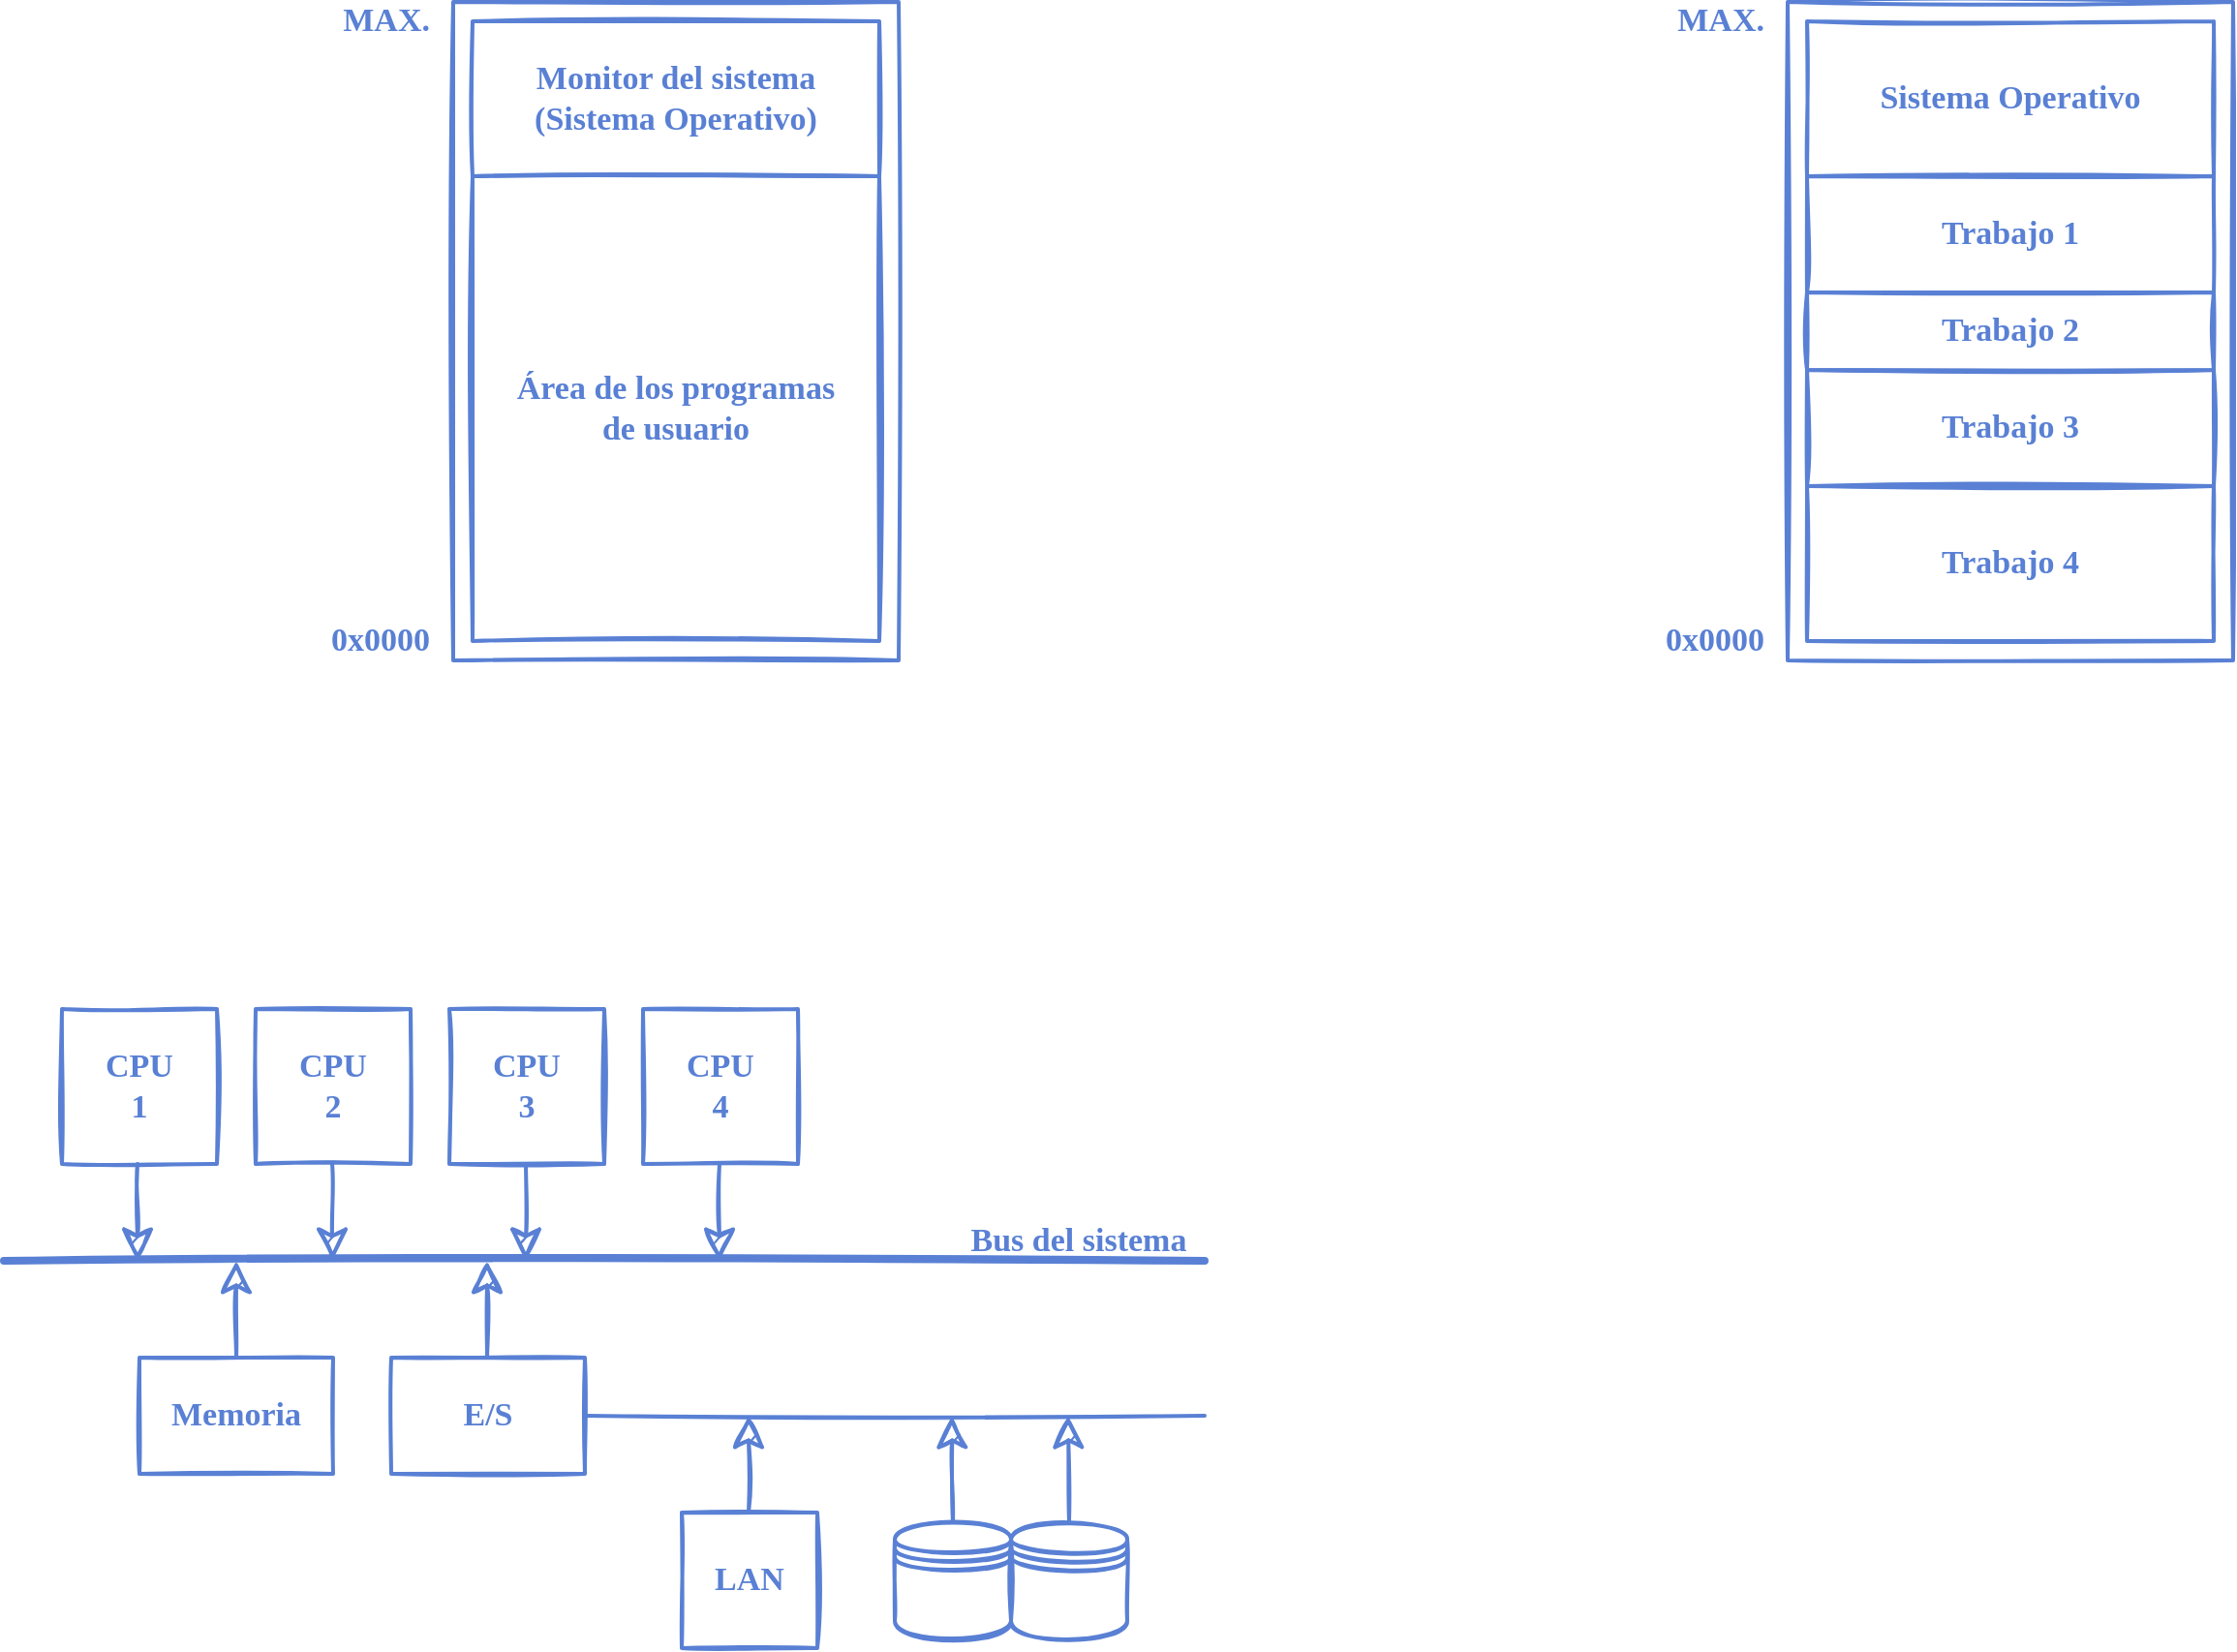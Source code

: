 <mxfile version="13.7.5" type="google"><diagram id="akEowiJKr_ScigKzrRVM" name="Page-1"><mxGraphModel dx="1422" dy="713" grid="1" gridSize="10" guides="1" tooltips="1" connect="1" arrows="1" fold="1" page="1" pageScale="1" pageWidth="689" pageHeight="517" math="0" shadow="0"><root><mxCell id="0"/><mxCell id="1" parent="0"/><mxCell id="x2d5_n1oX765ovMaB82s-8" value="" style="rounded=0;whiteSpace=wrap;html=1;shadow=0;sketch=1;strokeColor=#5980D4;strokeWidth=2;fillColor=none;fontFamily=Ink Free;fontSize=17;fontColor=#5980d4;spacing=20;" vertex="1" parent="1"><mxGeometry x="267" y="40" width="230" height="340" as="geometry"/></mxCell><mxCell id="x2d5_n1oX765ovMaB82s-9" value="" style="rounded=0;whiteSpace=wrap;html=1;shadow=0;sketch=1;strokeColor=#5980D4;strokeWidth=2;fillColor=none;fontFamily=Ink Free;fontSize=17;fontColor=#5980d4;spacing=20;" vertex="1" parent="1"><mxGeometry x="956" y="40" width="230" height="340" as="geometry"/></mxCell><mxCell id="x2d5_n1oX765ovMaB82s-4" value="&lt;b&gt;Monitor del sistema&lt;br&gt;(Sistema Operativo)&lt;/b&gt;" style="rounded=0;whiteSpace=wrap;html=1;shadow=0;sketch=1;strokeColor=#5980D4;strokeWidth=2;fillColor=none;fontFamily=Ink Free;fontSize=17;fontColor=#5980d4;spacing=20;" vertex="1" parent="1"><mxGeometry x="277" y="50" width="210" height="80" as="geometry"/></mxCell><mxCell id="x2d5_n1oX765ovMaB82s-5" value="&lt;b&gt;Área de los programas de usuario&lt;/b&gt;" style="rounded=0;whiteSpace=wrap;html=1;shadow=0;sketch=1;strokeColor=#5980D4;strokeWidth=2;fillColor=none;fontFamily=Ink Free;fontSize=17;fontColor=#5980d4;spacing=20;" vertex="1" parent="1"><mxGeometry x="277" y="130" width="210" height="240" as="geometry"/></mxCell><mxCell id="x2d5_n1oX765ovMaB82s-6" value="&lt;b&gt;Sistema Operativo&lt;/b&gt;" style="rounded=0;whiteSpace=wrap;html=1;shadow=0;sketch=1;strokeColor=#5980D4;strokeWidth=2;fillColor=none;fontFamily=Ink Free;fontSize=17;fontColor=#5980d4;spacing=20;" vertex="1" parent="1"><mxGeometry x="966" y="50" width="210" height="80" as="geometry"/></mxCell><mxCell id="x2d5_n1oX765ovMaB82s-7" value="&lt;b&gt;Trabajo 1&lt;/b&gt;" style="rounded=0;whiteSpace=wrap;html=1;shadow=0;sketch=1;strokeColor=#5980D4;strokeWidth=2;fillColor=none;fontFamily=Ink Free;fontSize=17;fontColor=#5980d4;spacing=20;" vertex="1" parent="1"><mxGeometry x="966" y="130" width="210" height="60" as="geometry"/></mxCell><mxCell id="x2d5_n1oX765ovMaB82s-10" value="&lt;b&gt;Trabajo 2&lt;br&gt;&lt;/b&gt;" style="rounded=0;whiteSpace=wrap;html=1;shadow=0;sketch=1;strokeColor=#5980D4;strokeWidth=2;fillColor=none;fontFamily=Ink Free;fontSize=17;fontColor=#5980d4;spacing=20;" vertex="1" parent="1"><mxGeometry x="966" y="190" width="210" height="40" as="geometry"/></mxCell><mxCell id="x2d5_n1oX765ovMaB82s-11" value="&lt;b&gt;Trabajo 3&lt;br&gt;&lt;/b&gt;" style="rounded=0;whiteSpace=wrap;html=1;shadow=0;sketch=1;strokeColor=#5980D4;strokeWidth=2;fillColor=none;fontFamily=Ink Free;fontSize=17;fontColor=#5980d4;spacing=20;" vertex="1" parent="1"><mxGeometry x="966" y="230" width="210" height="60" as="geometry"/></mxCell><mxCell id="x2d5_n1oX765ovMaB82s-12" value="&lt;b&gt;Trabajo 4&lt;br&gt;&lt;/b&gt;" style="rounded=0;whiteSpace=wrap;html=1;shadow=0;sketch=1;strokeColor=#5980D4;strokeWidth=2;fillColor=none;fontFamily=Ink Free;fontSize=17;fontColor=#5980d4;spacing=20;" vertex="1" parent="1"><mxGeometry x="966" y="290" width="210" height="80" as="geometry"/></mxCell><mxCell id="x2d5_n1oX765ovMaB82s-13" value="CPU 1" style="whiteSpace=wrap;html=1;aspect=fixed;rounded=0;shadow=0;sketch=1;strokeColor=#5980D4;strokeWidth=2;fillColor=none;fontFamily=Ink Free;fontSize=17;fontColor=#5980d4;spacing=20;fontStyle=1" vertex="1" parent="1"><mxGeometry x="65" y="560" width="80" height="80" as="geometry"/></mxCell><mxCell id="x2d5_n1oX765ovMaB82s-14" value="CPU 2" style="whiteSpace=wrap;html=1;aspect=fixed;rounded=0;shadow=0;sketch=1;strokeColor=#5980D4;strokeWidth=2;fillColor=none;fontFamily=Ink Free;fontSize=17;fontColor=#5980d4;spacing=20;fontStyle=1" vertex="1" parent="1"><mxGeometry x="165" y="560" width="80" height="80" as="geometry"/></mxCell><mxCell id="x2d5_n1oX765ovMaB82s-15" value="CPU 3" style="whiteSpace=wrap;html=1;aspect=fixed;rounded=0;shadow=0;sketch=1;strokeColor=#5980D4;strokeWidth=2;fillColor=none;fontFamily=Ink Free;fontSize=17;fontColor=#5980d4;spacing=20;fontStyle=1" vertex="1" parent="1"><mxGeometry x="265" y="560" width="80" height="80" as="geometry"/></mxCell><mxCell id="x2d5_n1oX765ovMaB82s-16" value="CPU 4" style="whiteSpace=wrap;html=1;aspect=fixed;rounded=0;shadow=0;sketch=1;strokeColor=#5980D4;strokeWidth=2;fillColor=none;fontFamily=Ink Free;fontSize=17;fontColor=#5980d4;spacing=20;fontStyle=1" vertex="1" parent="1"><mxGeometry x="365" y="560" width="80" height="80" as="geometry"/></mxCell><mxCell id="x2d5_n1oX765ovMaB82s-17" value="Memoria" style="rounded=0;whiteSpace=wrap;html=1;shadow=0;sketch=1;strokeColor=#5980D4;strokeWidth=2;fillColor=none;fontFamily=Ink Free;fontSize=17;fontColor=#5980d4;spacing=20;fontStyle=1" vertex="1" parent="1"><mxGeometry x="105" y="740" width="100" height="60" as="geometry"/></mxCell><mxCell id="x2d5_n1oX765ovMaB82s-18" value="E/S" style="rounded=0;whiteSpace=wrap;html=1;shadow=0;sketch=1;strokeColor=#5980D4;strokeWidth=2;fillColor=none;fontFamily=Ink Free;fontSize=17;fontColor=#5980d4;spacing=20;fontStyle=1" vertex="1" parent="1"><mxGeometry x="235" y="740" width="100" height="60" as="geometry"/></mxCell><mxCell id="x2d5_n1oX765ovMaB82s-19" value="" style="endArrow=none;html=1;fontFamily=Ink Free;fontSize=17;fontColor=#5980d4;strokeWidth=4;rounded=0;shadow=0;strokeColor=#5980D4;spacing=20;sketch=1;" edge="1" parent="1"><mxGeometry width="50" height="50" relative="1" as="geometry"><mxPoint x="35" y="690" as="sourcePoint"/><mxPoint x="655" y="690" as="targetPoint"/><Array as="points"/></mxGeometry></mxCell><mxCell id="x2d5_n1oX765ovMaB82s-23" value="Bus del sistema" style="text;html=1;strokeColor=none;fillColor=none;align=center;verticalAlign=middle;whiteSpace=wrap;rounded=0;shadow=0;sketch=1;fontFamily=Ink Free;fontSize=17;fontColor=#5980d4;fontStyle=1" vertex="1" parent="1"><mxGeometry x="525" y="670" width="130" height="20" as="geometry"/></mxCell><mxCell id="x2d5_n1oX765ovMaB82s-24" value="LAN" style="whiteSpace=wrap;html=1;aspect=fixed;rounded=0;shadow=0;sketch=1;strokeColor=#5980D4;strokeWidth=2;fillColor=none;fontFamily=Ink Free;fontSize=17;fontColor=#5980d4;spacing=20;fontStyle=1" vertex="1" parent="1"><mxGeometry x="385" y="820" width="70" height="70" as="geometry"/></mxCell><mxCell id="x2d5_n1oX765ovMaB82s-25" value="" style="endArrow=none;html=1;strokeWidth=2;fontFamily=Ink Free;fontSize=17;fontColor=#5980d4;spacing=20;rounded=0;shadow=0;strokeColor=#5980D4;sketch=1;exitX=1;exitY=0.5;exitDx=0;exitDy=0;" edge="1" parent="1" source="x2d5_n1oX765ovMaB82s-18"><mxGeometry width="50" height="50" relative="1" as="geometry"><mxPoint x="345" y="770" as="sourcePoint"/><mxPoint x="655" y="770" as="targetPoint"/></mxGeometry></mxCell><mxCell id="x2d5_n1oX765ovMaB82s-28" value="" style="shape=datastore;whiteSpace=wrap;html=1;rounded=0;shadow=0;sketch=1;strokeColor=#5980D4;strokeWidth=2;fontFamily=Ink Free;fontSize=17;fontColor=#5980d4;fillStyle=auto;fillColor=none;" vertex="1" parent="1"><mxGeometry x="555" y="825" width="60" height="60" as="geometry"/></mxCell><mxCell id="x2d5_n1oX765ovMaB82s-29" value="" style="shape=datastore;whiteSpace=wrap;html=1;rounded=0;shadow=0;sketch=1;strokeColor=#5980D4;strokeWidth=2;fillColor=none;fontFamily=Ink Free;fontSize=17;fontColor=#5980d4;" vertex="1" parent="1"><mxGeometry x="495" y="825" width="60" height="60" as="geometry"/></mxCell><mxCell id="x2d5_n1oX765ovMaB82s-33" value="" style="endArrow=classic;html=1;strokeWidth=2;fontFamily=Ink Free;fontSize=17;fontColor=#5980d4;strokeColor=#5980D4;sketch=1;endSize=12;rounded=0;endFill=1;startSize=12;" edge="1" parent="1"><mxGeometry width="50" height="50" relative="1" as="geometry"><mxPoint x="155" y="740" as="sourcePoint"/><mxPoint x="155" y="690" as="targetPoint"/></mxGeometry></mxCell><mxCell id="x2d5_n1oX765ovMaB82s-40" value="" style="endArrow=classic;html=1;strokeWidth=2;fontFamily=Ink Free;fontSize=17;fontColor=#5980d4;strokeColor=#5980D4;sketch=1;endSize=12;rounded=0;endFill=1;startSize=12;" edge="1" parent="1"><mxGeometry width="50" height="50" relative="1" as="geometry"><mxPoint x="284.5" y="740" as="sourcePoint"/><mxPoint x="284.5" y="690" as="targetPoint"/></mxGeometry></mxCell><mxCell id="x2d5_n1oX765ovMaB82s-42" value="" style="endArrow=classic;html=1;strokeWidth=2;fontFamily=Ink Free;fontSize=17;fontColor=#5980d4;strokeColor=#5980D4;sketch=1;endSize=12;rounded=0;endFill=1;startSize=12;" edge="1" parent="1"><mxGeometry width="50" height="50" relative="1" as="geometry"><mxPoint x="419.5" y="820" as="sourcePoint"/><mxPoint x="419.5" y="770" as="targetPoint"/></mxGeometry></mxCell><mxCell id="x2d5_n1oX765ovMaB82s-43" value="" style="endArrow=classic;html=1;strokeWidth=2;fontFamily=Ink Free;fontSize=17;fontColor=#5980d4;strokeColor=#5980D4;sketch=1;endSize=12;rounded=0;endFill=1;startSize=12;exitX=0.5;exitY=0;exitDx=0;exitDy=0;" edge="1" parent="1" source="x2d5_n1oX765ovMaB82s-29"><mxGeometry width="50" height="50" relative="1" as="geometry"><mxPoint x="525" y="820" as="sourcePoint"/><mxPoint x="524.5" y="770" as="targetPoint"/></mxGeometry></mxCell><mxCell id="x2d5_n1oX765ovMaB82s-44" value="" style="endArrow=classic;html=1;strokeWidth=2;fontFamily=Ink Free;fontSize=17;fontColor=#5980d4;strokeColor=#5980D4;sketch=1;endSize=12;rounded=0;endFill=1;startSize=12;exitX=0.5;exitY=0;exitDx=0;exitDy=0;" edge="1" parent="1"><mxGeometry width="50" height="50" relative="1" as="geometry"><mxPoint x="585" y="825" as="sourcePoint"/><mxPoint x="584.5" y="770" as="targetPoint"/></mxGeometry></mxCell><mxCell id="x2d5_n1oX765ovMaB82s-45" value="" style="endArrow=classic;html=1;strokeWidth=2;fontFamily=Ink Free;fontSize=17;fontColor=#5980d4;strokeColor=#5980D4;sketch=1;endSize=12;rounded=0;endFill=1;startSize=12;" edge="1" parent="1"><mxGeometry width="50" height="50" relative="1" as="geometry"><mxPoint x="104" y="640" as="sourcePoint"/><mxPoint x="104" y="690" as="targetPoint"/></mxGeometry></mxCell><mxCell id="x2d5_n1oX765ovMaB82s-46" value="" style="endArrow=classic;html=1;strokeWidth=2;fontFamily=Ink Free;fontSize=17;fontColor=#5980d4;strokeColor=#5980D4;sketch=1;endSize=12;rounded=0;endFill=1;startSize=12;" edge="1" parent="1"><mxGeometry width="50" height="50" relative="1" as="geometry"><mxPoint x="204.5" y="640" as="sourcePoint"/><mxPoint x="204.5" y="690" as="targetPoint"/></mxGeometry></mxCell><mxCell id="x2d5_n1oX765ovMaB82s-47" value="" style="endArrow=classic;html=1;strokeWidth=2;fontFamily=Ink Free;fontSize=17;fontColor=#5980d4;strokeColor=#5980D4;sketch=1;endSize=12;rounded=0;endFill=1;startSize=12;" edge="1" parent="1"><mxGeometry width="50" height="50" relative="1" as="geometry"><mxPoint x="304.5" y="640" as="sourcePoint"/><mxPoint x="304.5" y="690" as="targetPoint"/></mxGeometry></mxCell><mxCell id="x2d5_n1oX765ovMaB82s-48" value="" style="endArrow=classic;html=1;strokeWidth=2;fontFamily=Ink Free;fontSize=17;fontColor=#5980d4;strokeColor=#5980D4;sketch=1;endSize=12;rounded=0;endFill=1;startSize=12;" edge="1" parent="1"><mxGeometry width="50" height="50" relative="1" as="geometry"><mxPoint x="404.5" y="640" as="sourcePoint"/><mxPoint x="404.5" y="690" as="targetPoint"/></mxGeometry></mxCell><mxCell id="x2d5_n1oX765ovMaB82s-49" value="0x0000" style="text;html=1;strokeColor=none;fillColor=none;align=right;verticalAlign=middle;whiteSpace=wrap;rounded=0;shadow=0;sketch=1;fontFamily=Ink Free;fontSize=17;fontColor=#5980d4;fontStyle=1;spacingRight=10;" vertex="1" parent="1"><mxGeometry x="192" y="360" width="75" height="20" as="geometry"/></mxCell><mxCell id="x2d5_n1oX765ovMaB82s-50" value="MAX." style="text;html=1;strokeColor=none;fillColor=none;align=right;verticalAlign=middle;whiteSpace=wrap;rounded=0;shadow=0;sketch=1;fontFamily=Ink Free;fontSize=17;fontColor=#5980d4;fontStyle=1;spacingRight=10;" vertex="1" parent="1"><mxGeometry x="192" y="40" width="75" height="20" as="geometry"/></mxCell><mxCell id="x2d5_n1oX765ovMaB82s-51" value="0x0000" style="text;html=1;strokeColor=none;fillColor=none;align=right;verticalAlign=middle;whiteSpace=wrap;rounded=0;shadow=0;sketch=1;fontFamily=Ink Free;fontSize=17;fontColor=#5980d4;fontStyle=1;spacingRight=10;" vertex="1" parent="1"><mxGeometry x="881" y="360" width="75" height="20" as="geometry"/></mxCell><mxCell id="x2d5_n1oX765ovMaB82s-52" value="MAX." style="text;html=1;strokeColor=none;fillColor=none;align=right;verticalAlign=middle;whiteSpace=wrap;rounded=0;shadow=0;sketch=1;fontFamily=Ink Free;fontSize=17;fontColor=#5980d4;fontStyle=1;spacingRight=10;" vertex="1" parent="1"><mxGeometry x="881" y="40" width="75" height="20" as="geometry"/></mxCell></root></mxGraphModel></diagram></mxfile>